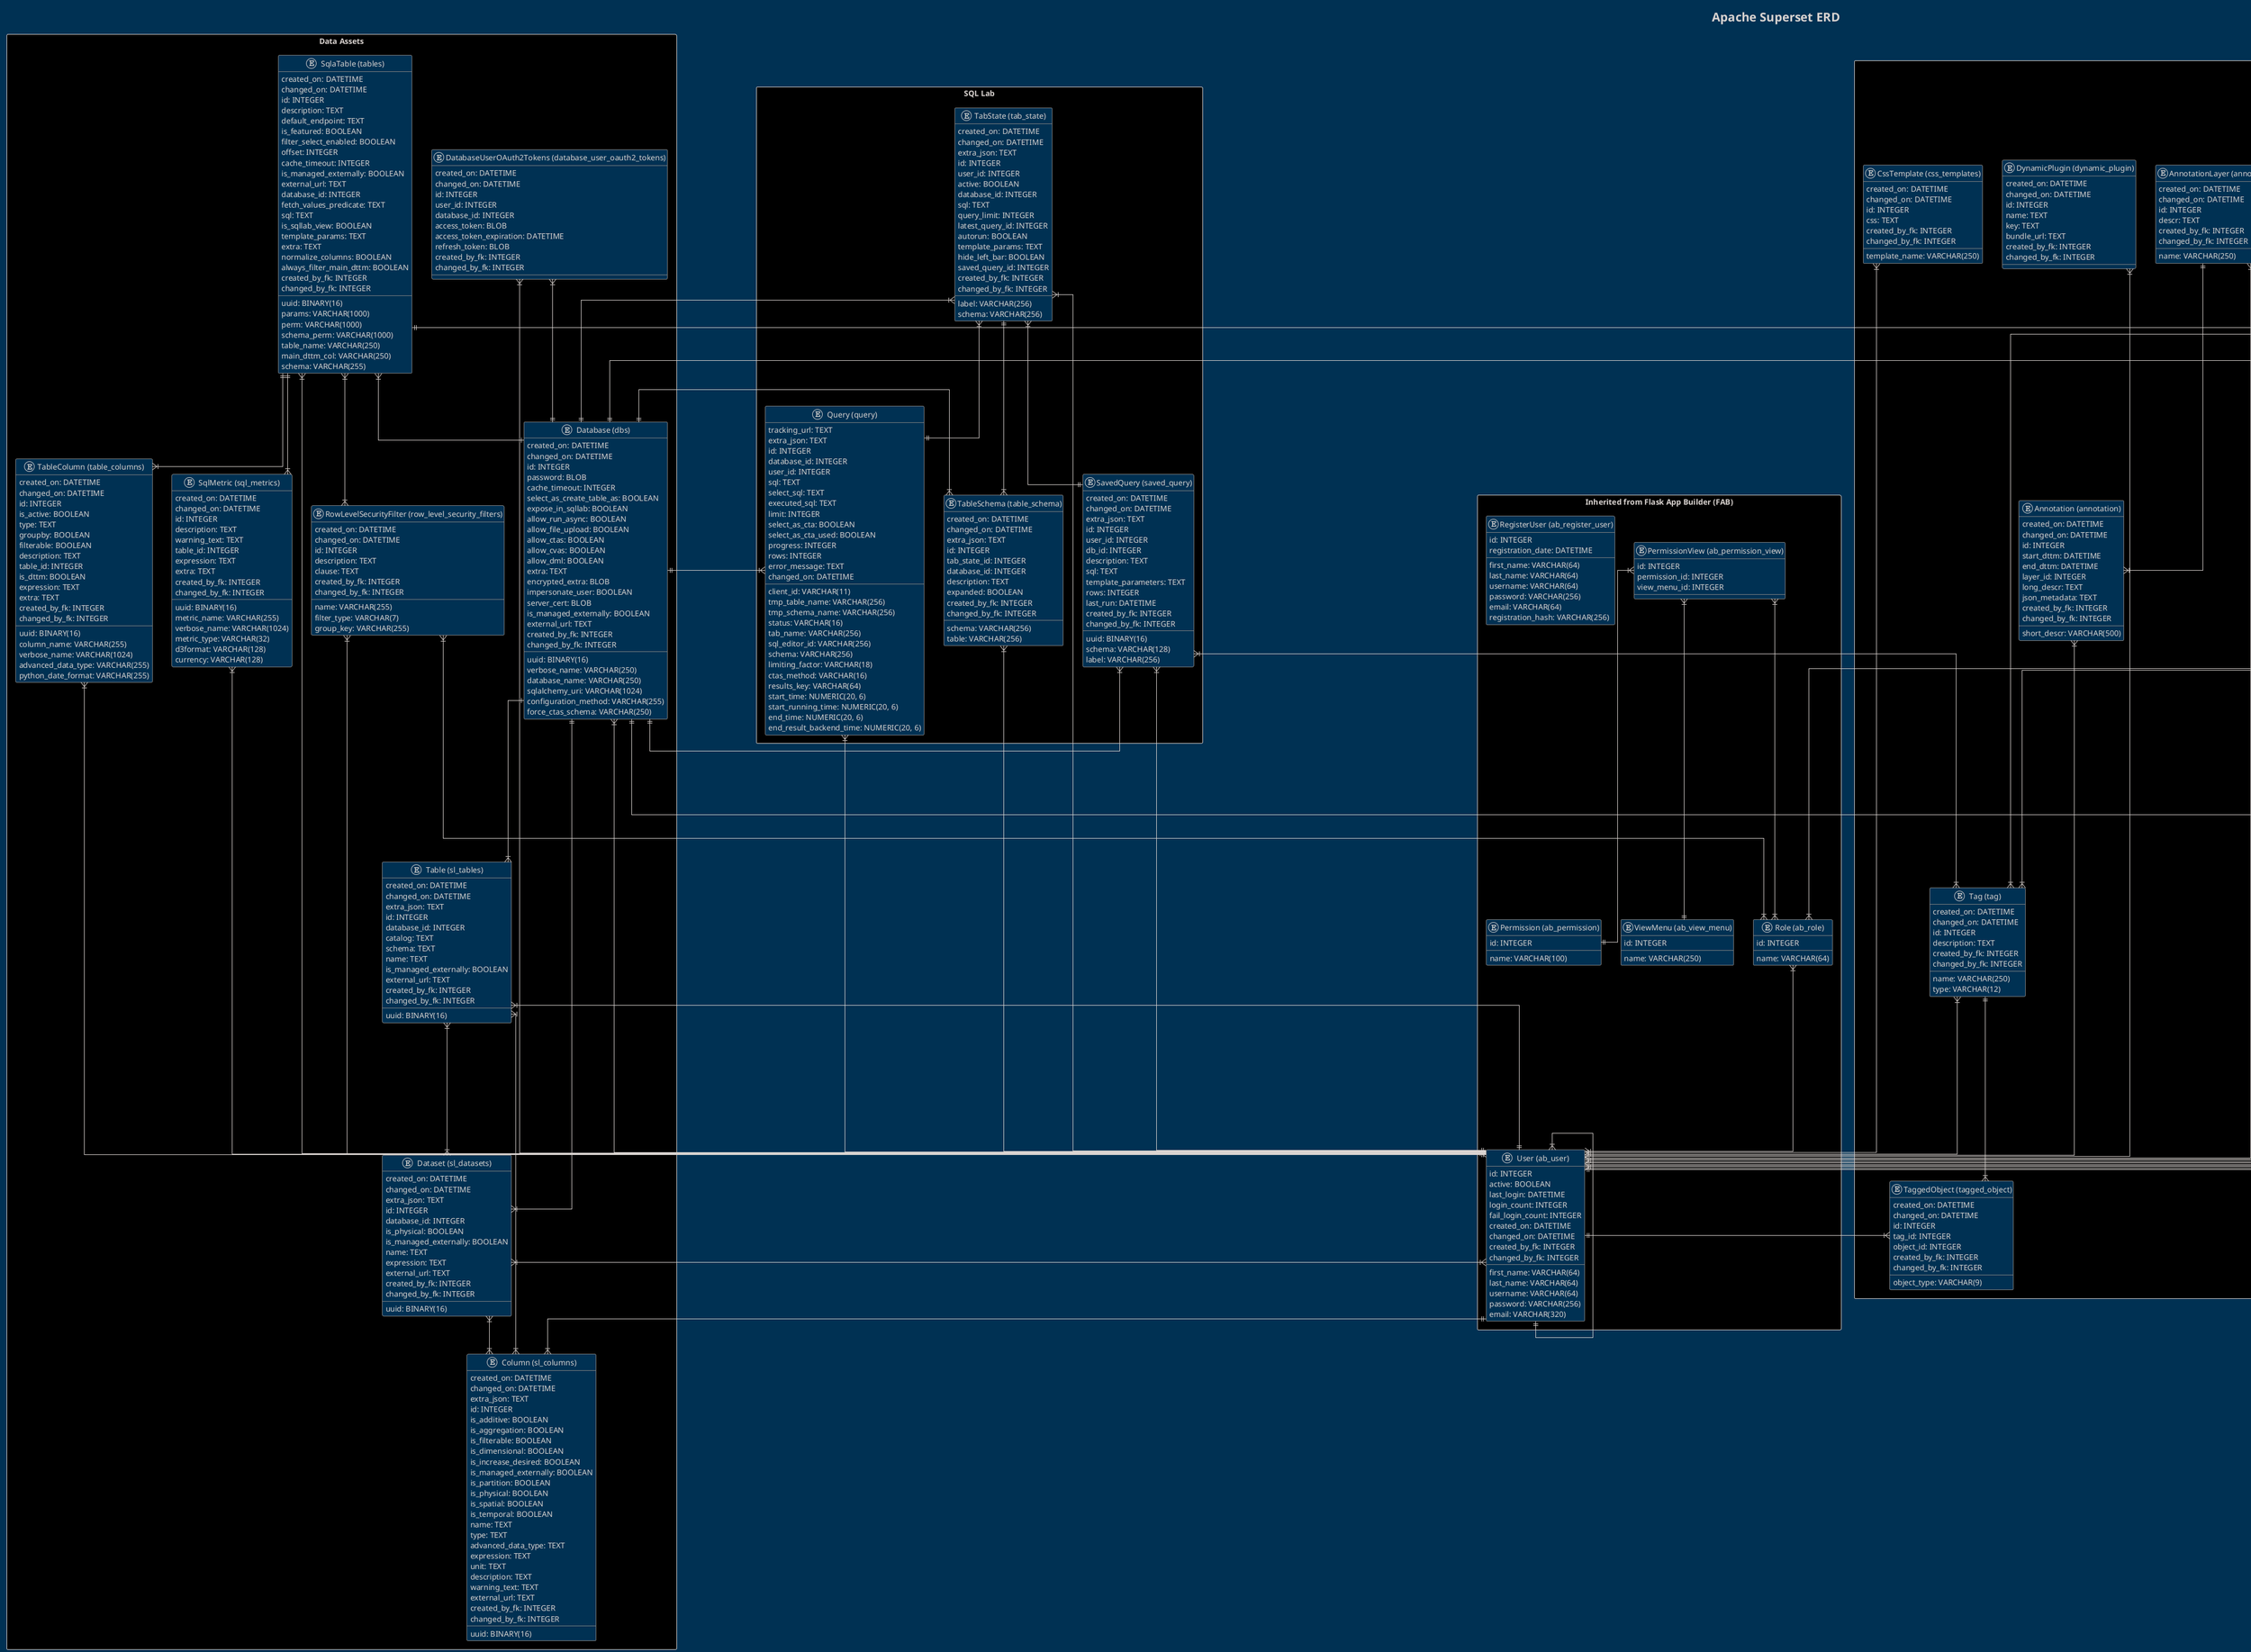 
@startuml erd

title Apache Superset ERD

!theme blueprint

' avoid problems with angled crows feet

skinparam linetype ortho
skinparam classBorderColor #grey

skinparam classBorderColor<<new>> #white
skinparam classBorderThickness<<new>> 1
skinparam classLineStyle<<new>> Dashed
skinparam ClassBackgroundColor<<new>> #204143

' Models
rectangle "Data Assets" #black {
        entity "SqlaTable (tables)" as tables {
            uuid: BINARY(16)
            created_on: DATETIME
            changed_on: DATETIME
            id: INTEGER
            description: TEXT
            default_endpoint: TEXT
            is_featured: BOOLEAN
            filter_select_enabled: BOOLEAN
            offset: INTEGER
            cache_timeout: INTEGER
            params: VARCHAR(1000)
            perm: VARCHAR(1000)
            schema_perm: VARCHAR(1000)
            is_managed_externally: BOOLEAN
            external_url: TEXT
            table_name: VARCHAR(250)
            main_dttm_col: VARCHAR(250)
            database_id: INTEGER
            fetch_values_predicate: TEXT
            schema: VARCHAR(255)
            sql: TEXT
            is_sqllab_view: BOOLEAN
            template_params: TEXT
            extra: TEXT
            normalize_columns: BOOLEAN
            always_filter_main_dttm: BOOLEAN
            created_by_fk: INTEGER
            changed_by_fk: INTEGER
        }
        entity "SqlMetric (sql_metrics)" as sql_metrics {
            uuid: BINARY(16)
            created_on: DATETIME
            changed_on: DATETIME
            id: INTEGER
            metric_name: VARCHAR(255)
            verbose_name: VARCHAR(1024)
            metric_type: VARCHAR(32)
            description: TEXT
            d3format: VARCHAR(128)
            currency: VARCHAR(128)
            warning_text: TEXT
            table_id: INTEGER
            expression: TEXT
            extra: TEXT
            created_by_fk: INTEGER
            changed_by_fk: INTEGER
        }
        entity "TableColumn (table_columns)" as table_columns {
            uuid: BINARY(16)
            created_on: DATETIME
            changed_on: DATETIME
            id: INTEGER
            column_name: VARCHAR(255)
            verbose_name: VARCHAR(1024)
            is_active: BOOLEAN
            type: TEXT
            advanced_data_type: VARCHAR(255)
            groupby: BOOLEAN
            filterable: BOOLEAN
            description: TEXT
            table_id: INTEGER
            is_dttm: BOOLEAN
            expression: TEXT
            python_date_format: VARCHAR(255)
            extra: TEXT
            created_by_fk: INTEGER
            changed_by_fk: INTEGER
        }
        entity "DatabaseUserOAuth2Tokens (database_user_oauth2_tokens)" as database_user_oauth2_tokens {
            created_on: DATETIME
            changed_on: DATETIME
            id: INTEGER
            user_id: INTEGER
            database_id: INTEGER
            access_token: BLOB
            access_token_expiration: DATETIME
            refresh_token: BLOB
            created_by_fk: INTEGER
            changed_by_fk: INTEGER
        }
        entity "Database (dbs)" as dbs {
            uuid: BINARY(16)
            created_on: DATETIME
            changed_on: DATETIME
            id: INTEGER
            verbose_name: VARCHAR(250)
            database_name: VARCHAR(250)
            sqlalchemy_uri: VARCHAR(1024)
            password: BLOB
            cache_timeout: INTEGER
            select_as_create_table_as: BOOLEAN
            expose_in_sqllab: BOOLEAN
            configuration_method: VARCHAR(255)
            allow_run_async: BOOLEAN
            allow_file_upload: BOOLEAN
            allow_ctas: BOOLEAN
            allow_cvas: BOOLEAN
            allow_dml: BOOLEAN
            force_ctas_schema: VARCHAR(250)
            extra: TEXT
            encrypted_extra: BLOB
            impersonate_user: BOOLEAN
            server_cert: BLOB
            is_managed_externally: BOOLEAN
            external_url: TEXT
            created_by_fk: INTEGER
            changed_by_fk: INTEGER
        }
        entity "Table (sl_tables)" as sl_tables {
            uuid: BINARY(16)
            created_on: DATETIME
            changed_on: DATETIME
            extra_json: TEXT
            id: INTEGER
            database_id: INTEGER
            catalog: TEXT
            schema: TEXT
            name: TEXT
            is_managed_externally: BOOLEAN
            external_url: TEXT
            created_by_fk: INTEGER
            changed_by_fk: INTEGER
        }
        entity "Dataset (sl_datasets)" as sl_datasets {
            uuid: BINARY(16)
            created_on: DATETIME
            changed_on: DATETIME
            extra_json: TEXT
            id: INTEGER
            database_id: INTEGER
            is_physical: BOOLEAN
            is_managed_externally: BOOLEAN
            name: TEXT
            expression: TEXT
            external_url: TEXT
            created_by_fk: INTEGER
            changed_by_fk: INTEGER
        }
        entity "Column (sl_columns)" as sl_columns {
            uuid: BINARY(16)
            created_on: DATETIME
            changed_on: DATETIME
            extra_json: TEXT
            id: INTEGER
            is_additive: BOOLEAN
            is_aggregation: BOOLEAN
            is_filterable: BOOLEAN
            is_dimensional: BOOLEAN
            is_increase_desired: BOOLEAN
            is_managed_externally: BOOLEAN
            is_partition: BOOLEAN
            is_physical: BOOLEAN
            is_spatial: BOOLEAN
            is_temporal: BOOLEAN
            name: TEXT
            type: TEXT
            advanced_data_type: TEXT
            expression: TEXT
            unit: TEXT
            description: TEXT
            warning_text: TEXT
            external_url: TEXT
            created_by_fk: INTEGER
            changed_by_fk: INTEGER
        }
        entity "RowLevelSecurityFilter (row_level_security_filters)" as row_level_security_filters {
            created_on: DATETIME
            changed_on: DATETIME
            id: INTEGER
            name: VARCHAR(255)
            description: TEXT
            filter_type: VARCHAR(7)
            group_key: VARCHAR(255)
            clause: TEXT
            created_by_fk: INTEGER
            changed_by_fk: INTEGER
        }
        }
rectangle "SQL Lab" #black {
        entity "TabState (tab_state)" as tab_state {
            created_on: DATETIME
            changed_on: DATETIME
            extra_json: TEXT
            id: INTEGER
            user_id: INTEGER
            label: VARCHAR(256)
            active: BOOLEAN
            database_id: INTEGER
            schema: VARCHAR(256)
            sql: TEXT
            query_limit: INTEGER
            latest_query_id: INTEGER
            autorun: BOOLEAN
            template_params: TEXT
            hide_left_bar: BOOLEAN
            saved_query_id: INTEGER
            created_by_fk: INTEGER
            changed_by_fk: INTEGER
        }
        entity "Query (query)" as query {
            tracking_url: TEXT
            extra_json: TEXT
            id: INTEGER
            client_id: VARCHAR(11)
            database_id: INTEGER
            tmp_table_name: VARCHAR(256)
            tmp_schema_name: VARCHAR(256)
            user_id: INTEGER
            status: VARCHAR(16)
            tab_name: VARCHAR(256)
            sql_editor_id: VARCHAR(256)
            schema: VARCHAR(256)
            sql: TEXT
            select_sql: TEXT
            executed_sql: TEXT
            limit: INTEGER
            limiting_factor: VARCHAR(18)
            select_as_cta: BOOLEAN
            select_as_cta_used: BOOLEAN
            ctas_method: VARCHAR(16)
            progress: INTEGER
            rows: INTEGER
            error_message: TEXT
            results_key: VARCHAR(64)
            start_time: NUMERIC(20, 6)
            start_running_time: NUMERIC(20, 6)
            end_time: NUMERIC(20, 6)
            end_result_backend_time: NUMERIC(20, 6)
            changed_on: DATETIME
        }
        entity "TableSchema (table_schema)" as table_schema {
            created_on: DATETIME
            changed_on: DATETIME
            extra_json: TEXT
            id: INTEGER
            tab_state_id: INTEGER
            database_id: INTEGER
            schema: VARCHAR(256)
            table: VARCHAR(256)
            description: TEXT
            expanded: BOOLEAN
            created_by_fk: INTEGER
            changed_by_fk: INTEGER
        }
        entity "SavedQuery (saved_query)" as saved_query {
            uuid: BINARY(16)
            created_on: DATETIME
            changed_on: DATETIME
            extra_json: TEXT
            id: INTEGER
            user_id: INTEGER
            db_id: INTEGER
            schema: VARCHAR(128)
            label: VARCHAR(256)
            description: TEXT
            sql: TEXT
            template_parameters: TEXT
            rows: INTEGER
            last_run: DATETIME
            created_by_fk: INTEGER
            changed_by_fk: INTEGER
        }
        }
rectangle "Inherited from Flask App Builder (FAB)" #black {
        entity "PermissionView (ab_permission_view)" as ab_permission_view {
            id: INTEGER
            permission_id: INTEGER
            view_menu_id: INTEGER
        }
        entity "Role (ab_role)" as ab_role {
            id: INTEGER
            name: VARCHAR(64)
        }
        entity "ViewMenu (ab_view_menu)" as ab_view_menu {
            id: INTEGER
            name: VARCHAR(250)
        }
        entity "User (ab_user)" as ab_user {
            id: INTEGER
            first_name: VARCHAR(64)
            last_name: VARCHAR(64)
            username: VARCHAR(64)
            password: VARCHAR(256)
            active: BOOLEAN
            email: VARCHAR(320)
            last_login: DATETIME
            login_count: INTEGER
            fail_login_count: INTEGER
            created_on: DATETIME
            changed_on: DATETIME
            created_by_fk: INTEGER
            changed_by_fk: INTEGER
        }
        entity "RegisterUser (ab_register_user)" as ab_register_user {
            id: INTEGER
            first_name: VARCHAR(64)
            last_name: VARCHAR(64)
            username: VARCHAR(64)
            password: VARCHAR(256)
            email: VARCHAR(64)
            registration_date: DATETIME
            registration_hash: VARCHAR(256)
        }
        entity "Permission (ab_permission)" as ab_permission {
            id: INTEGER
            name: VARCHAR(100)
        }
        }
rectangle "System" #black {
        entity "Log (logs)" as logs {
            id: INTEGER
            action: VARCHAR(512)
            user_id: INTEGER
            dashboard_id: INTEGER
            slice_id: INTEGER
            json: TEXT
            dttm: DATETIME
            duration_ms: INTEGER
            referrer: VARCHAR(1024)
        }
        entity "CacheKey (cache_keys)" as cache_keys {
            id: INTEGER
            cache_key: VARCHAR(256)
            cache_timeout: INTEGER
            datasource_uid: VARCHAR(64)
            created_on: DATETIME
        }
        entity "SSHTunnel (ssh_tunnels)" as ssh_tunnels {
            uuid: BINARY(16)
            created_on: DATETIME
            changed_on: DATETIME
            extra_json: TEXT
            id: INTEGER
            database_id: INTEGER
            server_address: TEXT
            server_port: INTEGER
            username: BLOB
            password: BLOB
            private_key: BLOB
            private_key_password: BLOB
            created_by_fk: INTEGER
            changed_by_fk: INTEGER
        }
        entity "KeyValue (keyvalue)" as keyvalue {
            id: INTEGER
            value: TEXT
        }
        entity "KeyValueEntry (key_value)" as key_value {
            uuid: BINARY(16)
            id: INTEGER
            resource: VARCHAR(32)
            value: BLOB
            created_on: DATETIME
            created_by_fk: INTEGER
            changed_on: DATETIME
            expires_on: DATETIME
            changed_by_fk: INTEGER
        }
        }
rectangle "Core" #black {
        entity "Slice (slices)" as slices {
            uuid: BINARY(16)
            created_on: DATETIME
            changed_on: DATETIME
            id: INTEGER
            slice_name: VARCHAR(250)
            datasource_id: INTEGER
            datasource_type: VARCHAR(200)
            datasource_name: VARCHAR(2000)
            viz_type: VARCHAR(250)
            params: TEXT
            query_context: TEXT
            description: TEXT
            cache_timeout: INTEGER
            perm: VARCHAR(1000)
            schema_perm: VARCHAR(1000)
            last_saved_at: DATETIME
            last_saved_by_fk: INTEGER
            certified_by: TEXT
            certification_details: TEXT
            is_managed_externally: BOOLEAN
            external_url: TEXT
            created_by_fk: INTEGER
            changed_by_fk: INTEGER
        }
        entity "FavStar (favstar)" as favstar {
            id: INTEGER
            user_id: INTEGER
            class_name: VARCHAR(50)
            obj_id: INTEGER
            dttm: DATETIME
        }
        entity "AnnotationLayer (annotation_layer)" as annotation_layer {
            created_on: DATETIME
            changed_on: DATETIME
            id: INTEGER
            name: VARCHAR(250)
            descr: TEXT
            created_by_fk: INTEGER
            changed_by_fk: INTEGER
        }
        entity "DynamicPlugin (dynamic_plugin)" as dynamic_plugin {
            created_on: DATETIME
            changed_on: DATETIME
            id: INTEGER
            name: TEXT
            key: TEXT
            bundle_url: TEXT
            created_by_fk: INTEGER
            changed_by_fk: INTEGER
        }
        entity "UserAttribute (user_attribute)" as user_attribute {
            created_on: DATETIME
            changed_on: DATETIME
            id: INTEGER
            user_id: INTEGER
            welcome_dashboard_id: INTEGER
            avatar_url: VARCHAR(100)
            created_by_fk: INTEGER
            changed_by_fk: INTEGER
        }
        entity "Tag (tag)" as tag {
            created_on: DATETIME
            changed_on: DATETIME
            id: INTEGER
            name: VARCHAR(250)
            type: VARCHAR(12)
            description: TEXT
            created_by_fk: INTEGER
            changed_by_fk: INTEGER
        }
        entity "Annotation (annotation)" as annotation {
            created_on: DATETIME
            changed_on: DATETIME
            id: INTEGER
            start_dttm: DATETIME
            end_dttm: DATETIME
            layer_id: INTEGER
            short_descr: VARCHAR(500)
            long_descr: TEXT
            json_metadata: TEXT
            created_by_fk: INTEGER
            changed_by_fk: INTEGER
        }
        entity "EmbeddedDashboard (embedded_dashboards)" as embedded_dashboards {
            created_on: DATETIME
            changed_on: DATETIME
            uuid: BINARY(16)
            allow_domain_list: TEXT
            dashboard_id: INTEGER
            created_by_fk: INTEGER
            changed_by_fk: INTEGER
        }
        entity "Dashboard (dashboards)" as dashboards {
            uuid: BINARY(16)
            created_on: DATETIME
            changed_on: DATETIME
            id: INTEGER
            dashboard_title: VARCHAR(500)
            position_json: TEXT
            description: TEXT
            css: TEXT
            certified_by: TEXT
            certification_details: TEXT
            json_metadata: TEXT
            slug: VARCHAR(255)
            published: BOOLEAN
            is_managed_externally: BOOLEAN
            external_url: TEXT
            created_by_fk: INTEGER
            changed_by_fk: INTEGER
        }
        entity "TaggedObject (tagged_object)" as tagged_object {
            created_on: DATETIME
            changed_on: DATETIME
            id: INTEGER
            tag_id: INTEGER
            object_id: INTEGER
            object_type: VARCHAR(9)
            created_by_fk: INTEGER
            changed_by_fk: INTEGER
        }
        entity "CssTemplate (css_templates)" as css_templates {
            created_on: DATETIME
            changed_on: DATETIME
            id: INTEGER
            template_name: VARCHAR(250)
            css: TEXT
            created_by_fk: INTEGER
            changed_by_fk: INTEGER
        }
        }
rectangle "Alerts & Reports" #black {
        entity "ReportRecipients (report_recipient)" as report_recipient {
            created_on: DATETIME
            changed_on: DATETIME
            id: INTEGER
            type: VARCHAR(50)
            recipient_config_json: TEXT
            report_schedule_id: INTEGER
            created_by_fk: INTEGER
            changed_by_fk: INTEGER
        }
        entity "ReportSchedule (report_schedule)" as report_schedule {
            created_on: DATETIME
            changed_on: DATETIME
            extra_json: TEXT
            id: INTEGER
            type: VARCHAR(50)
            name: VARCHAR(150)
            description: TEXT
            context_markdown: TEXT
            active: BOOLEAN
            crontab: VARCHAR(1000)
            creation_method: VARCHAR(255)
            timezone: VARCHAR(100)
            report_format: VARCHAR(50)
            sql: TEXT
            chart_id: INTEGER
            dashboard_id: INTEGER
            database_id: INTEGER
            last_eval_dttm: DATETIME
            last_state: VARCHAR(50)
            last_value: FLOAT
            last_value_row_json: TEXT
            validator_type: VARCHAR(100)
            validator_config_json: TEXT
            log_retention: INTEGER
            grace_period: INTEGER
            working_timeout: INTEGER
            force_screenshot: BOOLEAN
            custom_width: INTEGER
            custom_height: INTEGER
            created_by_fk: INTEGER
            changed_by_fk: INTEGER
        }
        entity "ReportExecutionLog (report_execution_log)" as report_execution_log {
            id: INTEGER
            uuid: BINARY(16)
            scheduled_dttm: DATETIME
            start_dttm: DATETIME
            end_dttm: DATETIME
            value: FLOAT
            value_row_json: TEXT
            state: VARCHAR(50)
            error_message: TEXT
            report_schedule_id: INTEGER
        }
        }
' Relationships

    tables ||--|{ table_columns
    tables ||--|{ sql_metrics
    tables }|--|{ ab_user
    tables }|--|| dbs
    tables ||--|{ slices
    tables }|--|{ row_level_security_filters

    sql_metrics }|--|| ab_user

    table_columns }|--|| ab_user

    database_user_oauth2_tokens }|--|| ab_user
    database_user_oauth2_tokens }|--|| dbs

    dbs }|--|| ab_user
    dbs ||--|{ saved_query
    dbs ||--|{ sl_tables
    dbs ||--|{ sl_datasets

    sl_tables }|--|{ sl_columns
    sl_tables }|--|| ab_user
    sl_tables }|--|{ sl_datasets

    sl_datasets }|--|{ sl_columns
    sl_datasets }|--|{ ab_user

    sl_columns }|--|| ab_user

    row_level_security_filters }|--|| ab_user

    tab_state }|--|| dbs
    tab_state ||--|{ table_schema
    tab_state }|--|| query
    tab_state }|--|| saved_query
    tab_state }|--|| ab_user

    query }|--|| dbs
    query }|--|| ab_user

    table_schema }|--|| dbs
    table_schema }|--|| ab_user

    saved_query }|--|{ tag

    ab_permission_view }|--|| ab_permission
    ab_permission_view }|--|| ab_view_menu
    ab_permission_view }|--|{ ab_role

    ab_role }|--|{ ab_user
    ab_role }|--|{ row_level_security_filters


    ab_user }|--|| ab_user
    ab_user ||--|{ saved_query



    logs }|--|| ab_user


    ssh_tunnels }|--|| dbs
    ssh_tunnels }|--|| ab_user


    key_value }|--|| ab_user

    slices }|--|| ab_user
    slices }|--|{ tag
    slices }|--|{ dashboards
    slices ||--|{ report_schedule


    annotation_layer }|--|| ab_user
    annotation_layer ||--|{ annotation

    dynamic_plugin }|--|| ab_user

    user_attribute }|--|| ab_user
    user_attribute }|--|| dashboards

    tag ||--|{ tagged_object
    tag }|--|{ ab_user

    annotation }|--|| ab_user

    embedded_dashboards }|--|| dashboards
    embedded_dashboards }|--|| ab_user

    dashboards }|--|{ ab_user
    dashboards }|--|{ tag
    dashboards }|--|{ ab_role
    dashboards ||--|{ report_schedule

    tagged_object }|--|| ab_user

    css_templates }|--|| ab_user

    report_recipient }|--|| report_schedule
    report_recipient }|--|| ab_user

    report_schedule }|--|| dbs
    report_schedule }|--|{ ab_user
    report_schedule ||--|{ report_execution_log

@enduml
